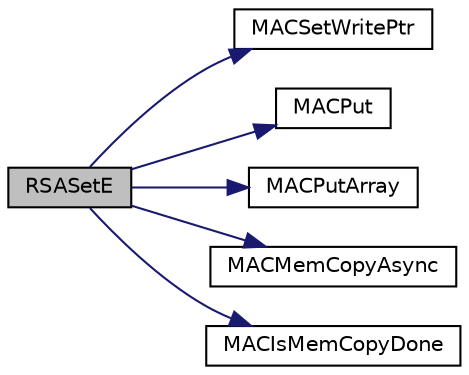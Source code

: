 digraph "RSASetE"
{
  edge [fontname="Helvetica",fontsize="10",labelfontname="Helvetica",labelfontsize="10"];
  node [fontname="Helvetica",fontsize="10",shape=record];
  rankdir="LR";
  Node1 [label="RSASetE",height=0.2,width=0.4,color="black", fillcolor="grey75", style="filled", fontcolor="black"];
  Node1 -> Node2 [color="midnightblue",fontsize="10",style="solid"];
  Node2 [label="MACSetWritePtr",height=0.2,width=0.4,color="black", fillcolor="white", style="filled",URL="$_e_n_c_x24_j600_8c.html#a76abcd85736be75ac9dee35b573bb90d"];
  Node1 -> Node3 [color="midnightblue",fontsize="10",style="solid"];
  Node3 [label="MACPut",height=0.2,width=0.4,color="black", fillcolor="white", style="filled",URL="$_e_n_c_x24_j600_8c.html#a9a1910d847af55acbfd90ef175be44b9"];
  Node1 -> Node4 [color="midnightblue",fontsize="10",style="solid"];
  Node4 [label="MACPutArray",height=0.2,width=0.4,color="black", fillcolor="white", style="filled",URL="$_e_n_c_x24_j600_8c.html#a87a779bb5e5f2c7ffc444f52d696efa2"];
  Node1 -> Node5 [color="midnightblue",fontsize="10",style="solid"];
  Node5 [label="MACMemCopyAsync",height=0.2,width=0.4,color="black", fillcolor="white", style="filled",URL="$_e_n_c_x24_j600_8c.html#a4442711ab4c3d47ffc913476630330e2"];
  Node1 -> Node6 [color="midnightblue",fontsize="10",style="solid"];
  Node6 [label="MACIsMemCopyDone",height=0.2,width=0.4,color="black", fillcolor="white", style="filled",URL="$_e_n_c_x24_j600_8c.html#a72d4a1a3347c7316acbae4d96ba44f63"];
}
